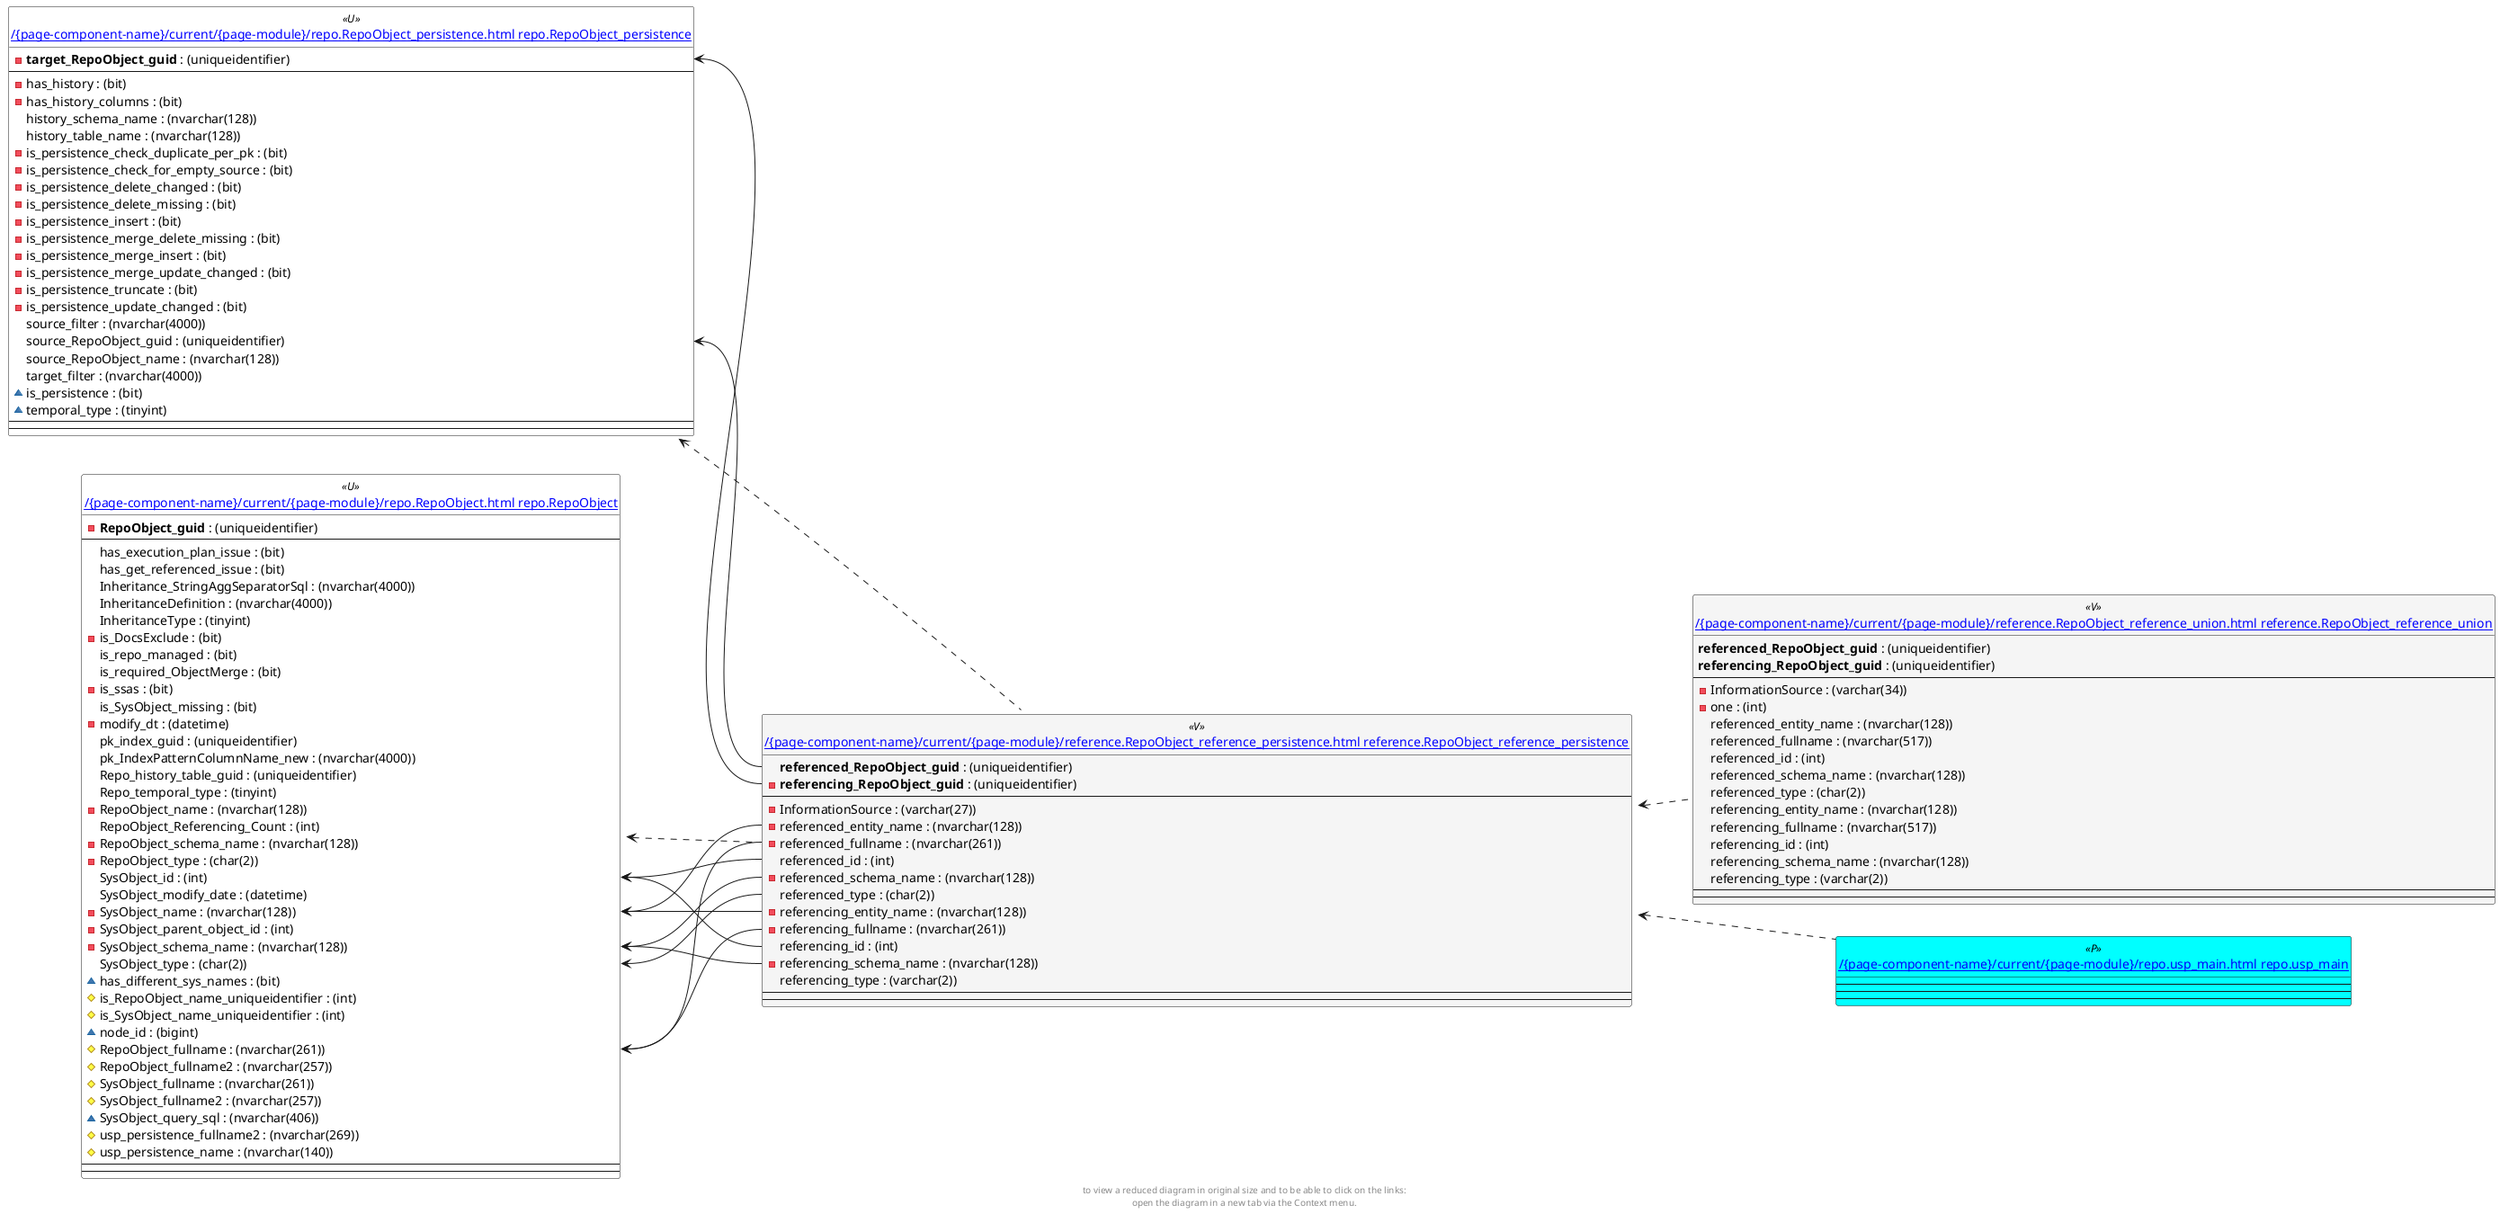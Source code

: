 @startuml
left to right direction
'top to bottom direction
hide circle
'avoide "." issues:
set namespaceSeparator none


skinparam class {
  BackgroundColor White
  BackgroundColor<<FN>> Yellow
  BackgroundColor<<FS>> Yellow
  BackgroundColor<<FT>> LightGray
  BackgroundColor<<IF>> Yellow
  BackgroundColor<<IS>> Yellow
  BackgroundColor<<P>> Aqua
  BackgroundColor<<PC>> Aqua
  BackgroundColor<<SN>> Yellow
  BackgroundColor<<SO>> SlateBlue
  BackgroundColor<<TF>> LightGray
  BackgroundColor<<TR>> Tomato
  BackgroundColor<<U>> White
  BackgroundColor<<V>> WhiteSmoke
  BackgroundColor<<X>> Aqua
}


entity "[[{site-url}/{page-component-name}/current/{page-module}/reference.RepoObject_reference_persistence.html reference.RepoObject_reference_persistence]]" as reference.RepoObject_reference_persistence << V >> {
  **referenced_RepoObject_guid** : (uniqueidentifier)
  - **referencing_RepoObject_guid** : (uniqueidentifier)
  --
  - InformationSource : (varchar(27))
  - referenced_entity_name : (nvarchar(128))
  - referenced_fullname : (nvarchar(261))
  referenced_id : (int)
  - referenced_schema_name : (nvarchar(128))
  referenced_type : (char(2))
  - referencing_entity_name : (nvarchar(128))
  - referencing_fullname : (nvarchar(261))
  referencing_id : (int)
  - referencing_schema_name : (nvarchar(128))
  referencing_type : (varchar(2))
  --
  --
}

entity "[[{site-url}/{page-component-name}/current/{page-module}/reference.RepoObject_reference_union.html reference.RepoObject_reference_union]]" as reference.RepoObject_reference_union << V >> {
  **referenced_RepoObject_guid** : (uniqueidentifier)
  **referencing_RepoObject_guid** : (uniqueidentifier)
  --
  - InformationSource : (varchar(34))
  - one : (int)
  referenced_entity_name : (nvarchar(128))
  referenced_fullname : (nvarchar(517))
  referenced_id : (int)
  referenced_schema_name : (nvarchar(128))
  referenced_type : (char(2))
  referencing_entity_name : (nvarchar(128))
  referencing_fullname : (nvarchar(517))
  referencing_id : (int)
  referencing_schema_name : (nvarchar(128))
  referencing_type : (varchar(2))
  --
  --
}

entity "[[{site-url}/{page-component-name}/current/{page-module}/repo.RepoObject.html repo.RepoObject]]" as repo.RepoObject << U >> {
  - **RepoObject_guid** : (uniqueidentifier)
  --
  has_execution_plan_issue : (bit)
  has_get_referenced_issue : (bit)
  Inheritance_StringAggSeparatorSql : (nvarchar(4000))
  InheritanceDefinition : (nvarchar(4000))
  InheritanceType : (tinyint)
  - is_DocsExclude : (bit)
  is_repo_managed : (bit)
  is_required_ObjectMerge : (bit)
  - is_ssas : (bit)
  is_SysObject_missing : (bit)
  - modify_dt : (datetime)
  pk_index_guid : (uniqueidentifier)
  pk_IndexPatternColumnName_new : (nvarchar(4000))
  Repo_history_table_guid : (uniqueidentifier)
  Repo_temporal_type : (tinyint)
  - RepoObject_name : (nvarchar(128))
  RepoObject_Referencing_Count : (int)
  - RepoObject_schema_name : (nvarchar(128))
  - RepoObject_type : (char(2))
  SysObject_id : (int)
  SysObject_modify_date : (datetime)
  - SysObject_name : (nvarchar(128))
  - SysObject_parent_object_id : (int)
  - SysObject_schema_name : (nvarchar(128))
  SysObject_type : (char(2))
  ~ has_different_sys_names : (bit)
  # is_RepoObject_name_uniqueidentifier : (int)
  # is_SysObject_name_uniqueidentifier : (int)
  ~ node_id : (bigint)
  # RepoObject_fullname : (nvarchar(261))
  # RepoObject_fullname2 : (nvarchar(257))
  # SysObject_fullname : (nvarchar(261))
  # SysObject_fullname2 : (nvarchar(257))
  ~ SysObject_query_sql : (nvarchar(406))
  # usp_persistence_fullname2 : (nvarchar(269))
  # usp_persistence_name : (nvarchar(140))
  --
  --
}

entity "[[{site-url}/{page-component-name}/current/{page-module}/repo.RepoObject_persistence.html repo.RepoObject_persistence]]" as repo.RepoObject_persistence << U >> {
  - **target_RepoObject_guid** : (uniqueidentifier)
  --
  - has_history : (bit)
  - has_history_columns : (bit)
  history_schema_name : (nvarchar(128))
  history_table_name : (nvarchar(128))
  - is_persistence_check_duplicate_per_pk : (bit)
  - is_persistence_check_for_empty_source : (bit)
  - is_persistence_delete_changed : (bit)
  - is_persistence_delete_missing : (bit)
  - is_persistence_insert : (bit)
  - is_persistence_merge_delete_missing : (bit)
  - is_persistence_merge_insert : (bit)
  - is_persistence_merge_update_changed : (bit)
  - is_persistence_truncate : (bit)
  - is_persistence_update_changed : (bit)
  source_filter : (nvarchar(4000))
  source_RepoObject_guid : (uniqueidentifier)
  source_RepoObject_name : (nvarchar(128))
  target_filter : (nvarchar(4000))
  ~ is_persistence : (bit)
  ~ temporal_type : (tinyint)
  --
  --
}

entity "[[{site-url}/{page-component-name}/current/{page-module}/repo.usp_main.html repo.usp_main]]" as repo.usp_main << P >> {
  --
  --
  --
}

reference.RepoObject_reference_persistence <.. reference.RepoObject_reference_union
reference.RepoObject_reference_persistence <.. repo.usp_main
repo.RepoObject <.. reference.RepoObject_reference_persistence
repo.RepoObject_persistence <.. reference.RepoObject_reference_persistence
repo.RepoObject::RepoObject_fullname <-- reference.RepoObject_reference_persistence::referenced_fullname
repo.RepoObject::RepoObject_fullname <-- reference.RepoObject_reference_persistence::referencing_fullname
repo.RepoObject::SysObject_id <-- reference.RepoObject_reference_persistence::referencing_id
repo.RepoObject::SysObject_id <-- reference.RepoObject_reference_persistence::referenced_id
repo.RepoObject::SysObject_name <-- reference.RepoObject_reference_persistence::referencing_entity_name
repo.RepoObject::SysObject_name <-- reference.RepoObject_reference_persistence::referenced_entity_name
repo.RepoObject::SysObject_schema_name <-- reference.RepoObject_reference_persistence::referencing_schema_name
repo.RepoObject::SysObject_schema_name <-- reference.RepoObject_reference_persistence::referenced_schema_name
repo.RepoObject::SysObject_type <-- reference.RepoObject_reference_persistence::referenced_type
repo.RepoObject_persistence::source_RepoObject_guid <-- reference.RepoObject_reference_persistence::referenced_RepoObject_guid
repo.RepoObject_persistence::target_RepoObject_guid <-- reference.RepoObject_reference_persistence::referencing_RepoObject_guid
footer
to view a reduced diagram in original size and to be able to click on the links:
open the diagram in a new tab via the Context menu.
end footer

@enduml

